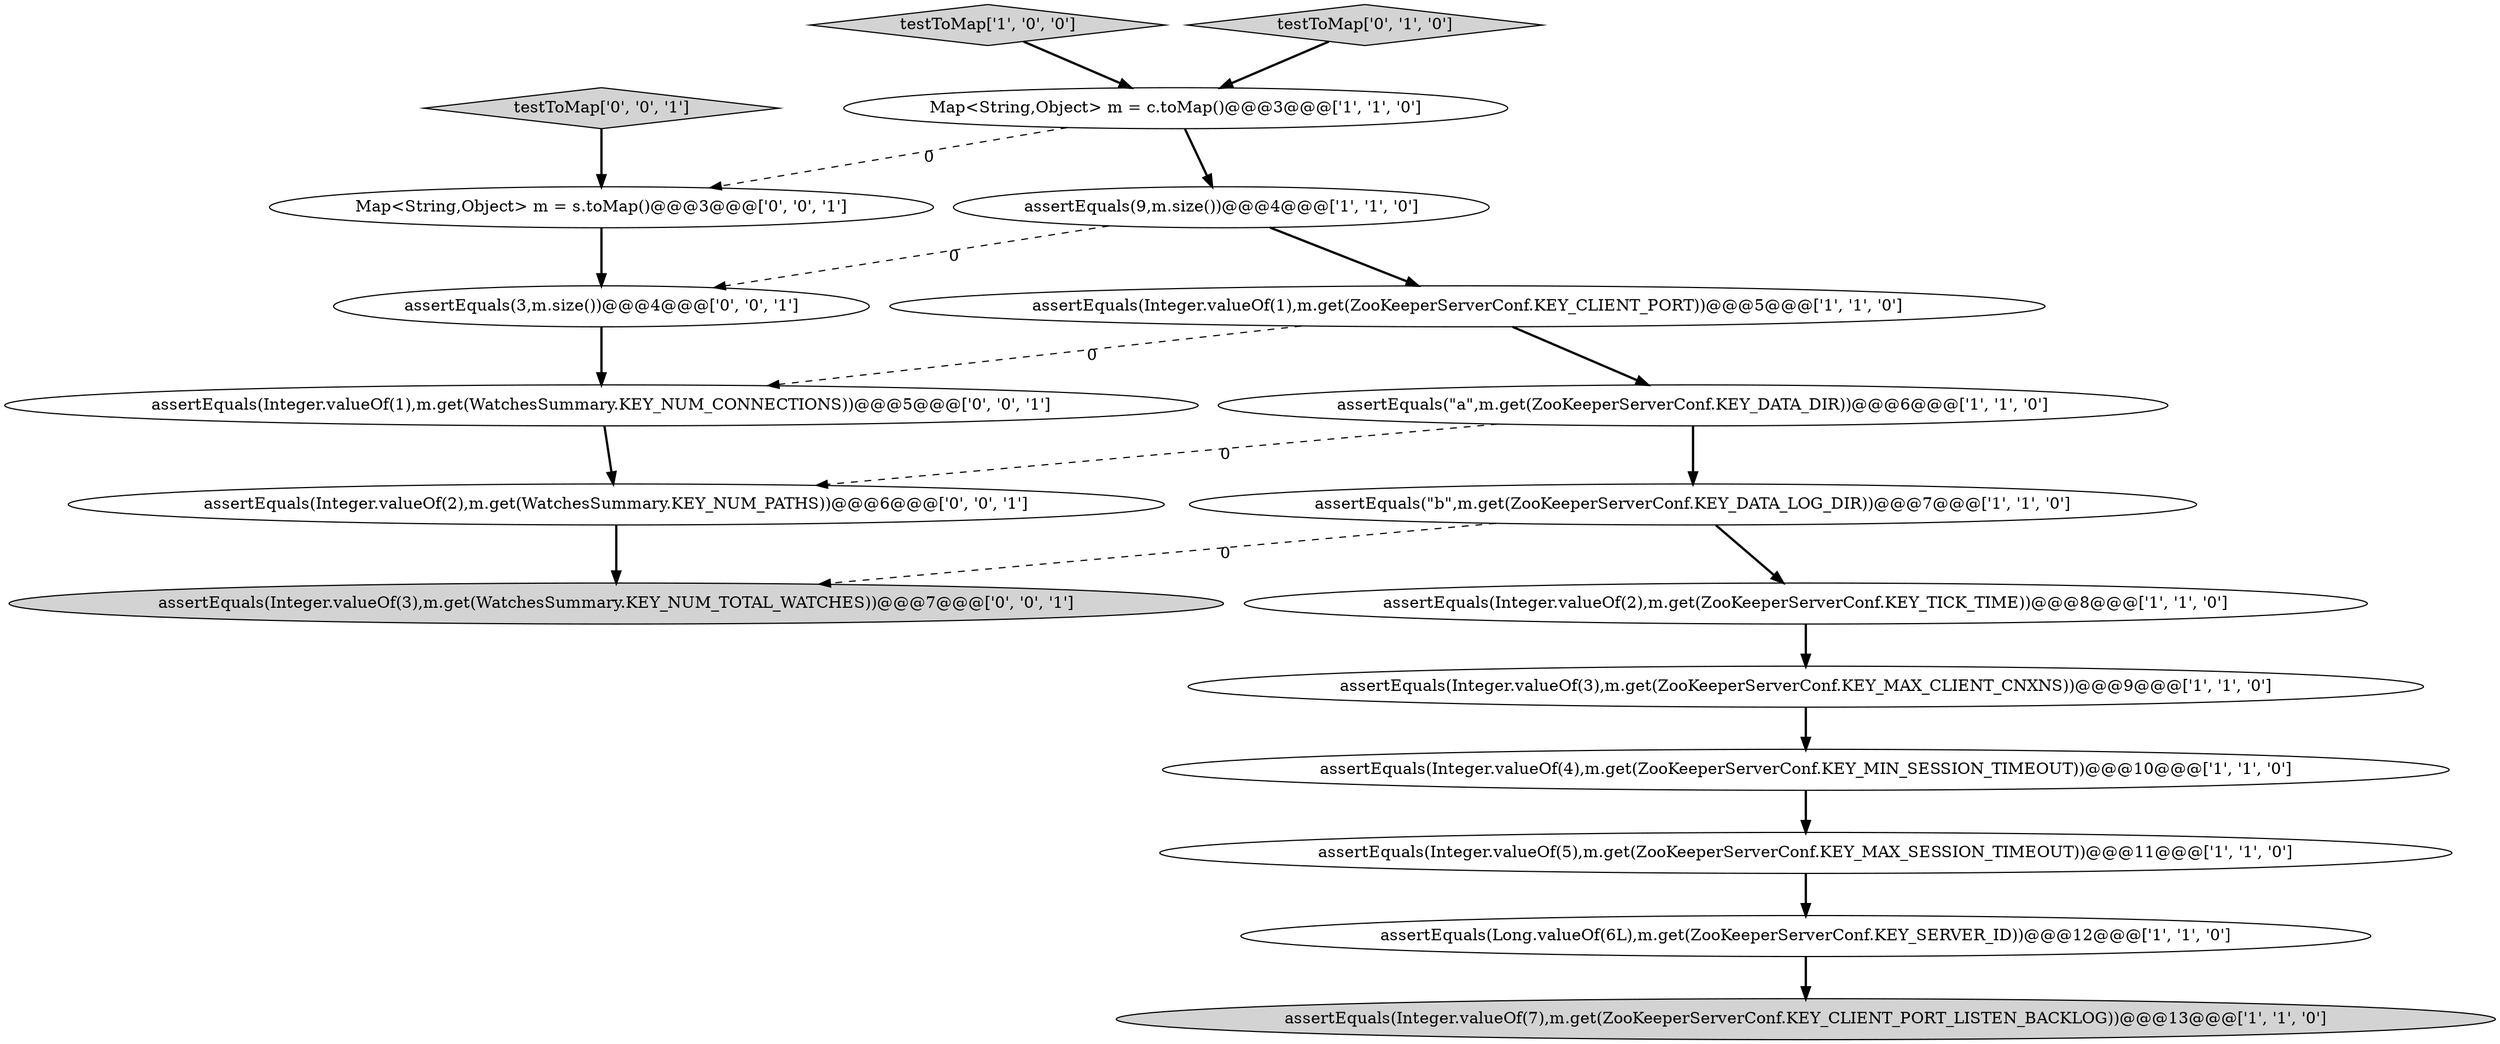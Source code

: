 digraph {
18 [style = filled, label = "testToMap['0', '0', '1']", fillcolor = lightgray, shape = diamond image = "AAA0AAABBB3BBB"];
6 [style = filled, label = "assertEquals(Integer.valueOf(2),m.get(ZooKeeperServerConf.KEY_TICK_TIME))@@@8@@@['1', '1', '0']", fillcolor = white, shape = ellipse image = "AAA0AAABBB1BBB"];
9 [style = filled, label = "assertEquals(Integer.valueOf(5),m.get(ZooKeeperServerConf.KEY_MAX_SESSION_TIMEOUT))@@@11@@@['1', '1', '0']", fillcolor = white, shape = ellipse image = "AAA0AAABBB1BBB"];
13 [style = filled, label = "assertEquals(Integer.valueOf(1),m.get(WatchesSummary.KEY_NUM_CONNECTIONS))@@@5@@@['0', '0', '1']", fillcolor = white, shape = ellipse image = "AAA0AAABBB3BBB"];
10 [style = filled, label = "assertEquals(Integer.valueOf(1),m.get(ZooKeeperServerConf.KEY_CLIENT_PORT))@@@5@@@['1', '1', '0']", fillcolor = white, shape = ellipse image = "AAA0AAABBB1BBB"];
17 [style = filled, label = "assertEquals(Integer.valueOf(3),m.get(WatchesSummary.KEY_NUM_TOTAL_WATCHES))@@@7@@@['0', '0', '1']", fillcolor = lightgray, shape = ellipse image = "AAA0AAABBB3BBB"];
11 [style = filled, label = "assertEquals(Integer.valueOf(3),m.get(ZooKeeperServerConf.KEY_MAX_CLIENT_CNXNS))@@@9@@@['1', '1', '0']", fillcolor = white, shape = ellipse image = "AAA0AAABBB1BBB"];
15 [style = filled, label = "assertEquals(Integer.valueOf(2),m.get(WatchesSummary.KEY_NUM_PATHS))@@@6@@@['0', '0', '1']", fillcolor = white, shape = ellipse image = "AAA0AAABBB3BBB"];
8 [style = filled, label = "assertEquals(\"a\",m.get(ZooKeeperServerConf.KEY_DATA_DIR))@@@6@@@['1', '1', '0']", fillcolor = white, shape = ellipse image = "AAA0AAABBB1BBB"];
14 [style = filled, label = "assertEquals(3,m.size())@@@4@@@['0', '0', '1']", fillcolor = white, shape = ellipse image = "AAA0AAABBB3BBB"];
4 [style = filled, label = "testToMap['1', '0', '0']", fillcolor = lightgray, shape = diamond image = "AAA0AAABBB1BBB"];
1 [style = filled, label = "assertEquals(Integer.valueOf(4),m.get(ZooKeeperServerConf.KEY_MIN_SESSION_TIMEOUT))@@@10@@@['1', '1', '0']", fillcolor = white, shape = ellipse image = "AAA0AAABBB1BBB"];
5 [style = filled, label = "assertEquals(Long.valueOf(6L),m.get(ZooKeeperServerConf.KEY_SERVER_ID))@@@12@@@['1', '1', '0']", fillcolor = white, shape = ellipse image = "AAA0AAABBB1BBB"];
16 [style = filled, label = "Map<String,Object> m = s.toMap()@@@3@@@['0', '0', '1']", fillcolor = white, shape = ellipse image = "AAA0AAABBB3BBB"];
0 [style = filled, label = "Map<String,Object> m = c.toMap()@@@3@@@['1', '1', '0']", fillcolor = white, shape = ellipse image = "AAA0AAABBB1BBB"];
3 [style = filled, label = "assertEquals(\"b\",m.get(ZooKeeperServerConf.KEY_DATA_LOG_DIR))@@@7@@@['1', '1', '0']", fillcolor = white, shape = ellipse image = "AAA0AAABBB1BBB"];
2 [style = filled, label = "assertEquals(Integer.valueOf(7),m.get(ZooKeeperServerConf.KEY_CLIENT_PORT_LISTEN_BACKLOG))@@@13@@@['1', '1', '0']", fillcolor = lightgray, shape = ellipse image = "AAA0AAABBB1BBB"];
7 [style = filled, label = "assertEquals(9,m.size())@@@4@@@['1', '1', '0']", fillcolor = white, shape = ellipse image = "AAA0AAABBB1BBB"];
12 [style = filled, label = "testToMap['0', '1', '0']", fillcolor = lightgray, shape = diamond image = "AAA0AAABBB2BBB"];
3->17 [style = dashed, label="0"];
7->10 [style = bold, label=""];
11->1 [style = bold, label=""];
7->14 [style = dashed, label="0"];
8->15 [style = dashed, label="0"];
8->3 [style = bold, label=""];
0->16 [style = dashed, label="0"];
3->6 [style = bold, label=""];
10->13 [style = dashed, label="0"];
12->0 [style = bold, label=""];
1->9 [style = bold, label=""];
4->0 [style = bold, label=""];
0->7 [style = bold, label=""];
5->2 [style = bold, label=""];
15->17 [style = bold, label=""];
10->8 [style = bold, label=""];
6->11 [style = bold, label=""];
9->5 [style = bold, label=""];
16->14 [style = bold, label=""];
13->15 [style = bold, label=""];
14->13 [style = bold, label=""];
18->16 [style = bold, label=""];
}
